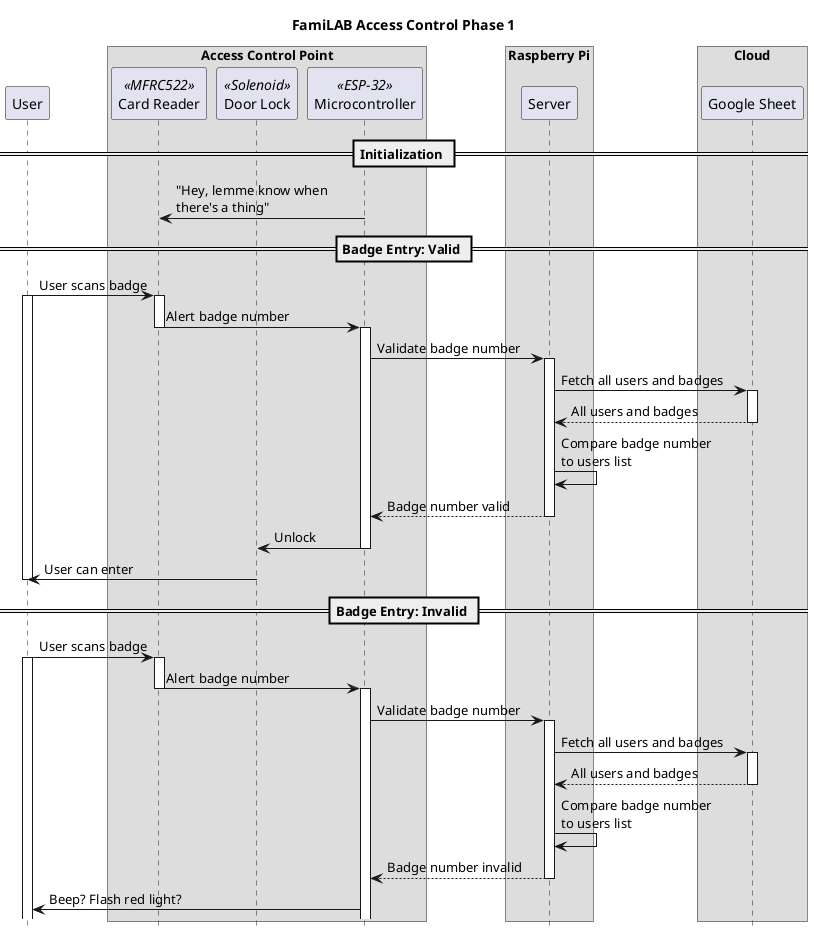 @startuml

title FamiLAB Access Control Phase 1
hide footbox

participant user as "User"

box "Access Control Point"
    participant reader as "Card Reader" <<MFRC522 >>
    participant lock as "Door Lock" <<Solenoid>>
    participant mc as "Microcontroller" <<ESP-32>>
end box

box "Raspberry Pi"
    participant server as "Server"
end box

box "Cloud"
    participant google as "Google Sheet"
end box


== Initialization ==

mc -> reader: "Hey, lemme know when\nthere's a thing"

== Badge Entry: Valid ==

user -> reader: User scans badge
    activate user
    activate reader
    reader -> mc: Alert badge number
        deactivate reader
        activate mc
        mc -> server: Validate badge number
            activate server
            server -> google: Fetch all users and badges
                activate google
                return All users and badges
            server->server: Compare badge number\nto users list
            return Badge number valid
        lock <- mc: Unlock
        deactivate mc
    user <- lock: User can enter
    deactivate user

== Badge Entry: Invalid ==

user -> reader: User scans badge
    activate user
    activate reader
    reader -> mc: Alert badge number
        deactivate reader
        activate mc
        mc -> server: Validate badge number
            activate server
            server -> google: Fetch all users and badges
                activate google
                return All users and badges
            server->server: Compare badge number\nto users list
            return Badge number invalid
        user <- mc: Beep? Flash red light?

@enduml
